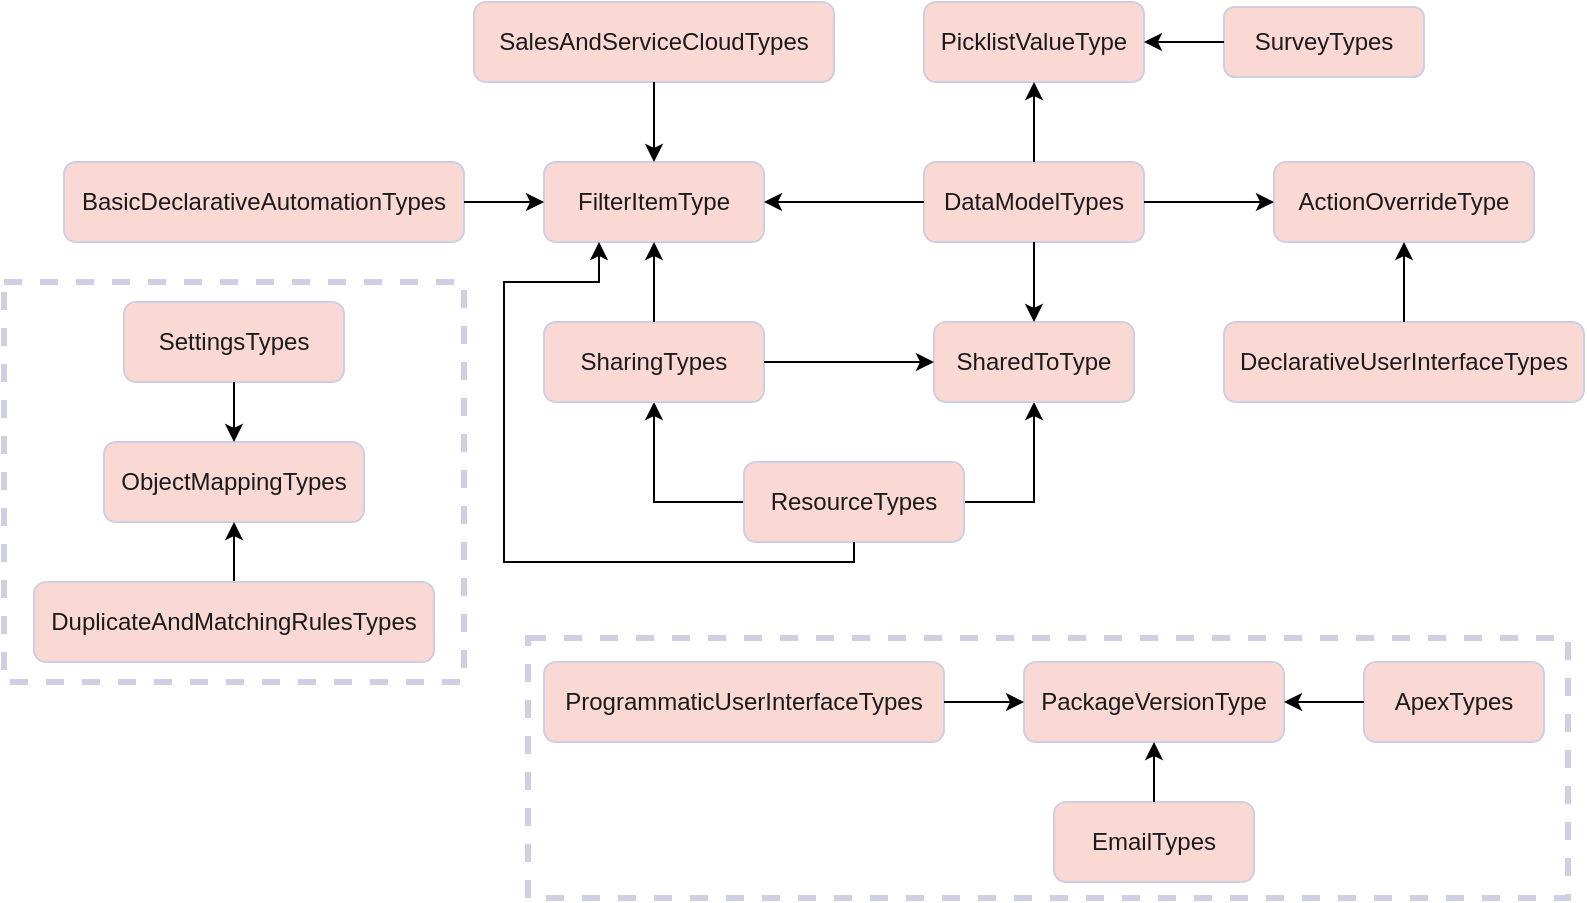 <mxfile version="16.5.1" type="device"><diagram id="BNyLMyU43pN-Q8ox1tJb" name="Page-1"><mxGraphModel dx="782" dy="585" grid="1" gridSize="10" guides="1" tooltips="1" connect="1" arrows="1" fold="1" page="1" pageScale="1" pageWidth="850" pageHeight="1100" math="0" shadow="0"><root><mxCell id="0"/><mxCell id="1" parent="0"/><mxCell id="GSQGnooPn4CozJIhr5G7-34" value="" style="group;fontColor=#1A1A1A;" parent="1" vertex="1" connectable="0"><mxGeometry x="40" y="102" width="760" height="440" as="geometry"/></mxCell><mxCell id="VjwN_eRnw1BUtJpqLGmb-1" style="edgeStyle=orthogonalEdgeStyle;rounded=0;orthogonalLoop=1;jettySize=auto;html=1;entryX=0.5;entryY=1;entryDx=0;entryDy=0;exitX=0;exitY=0.5;exitDx=0;exitDy=0;strokeColor=#000000;" parent="GSQGnooPn4CozJIhr5G7-34" source="GSQGnooPn4CozJIhr5G7-5" target="GSQGnooPn4CozJIhr5G7-6" edge="1"><mxGeometry relative="1" as="geometry"><Array as="points"><mxPoint x="295" y="250"/></Array></mxGeometry></mxCell><mxCell id="g7QvJdN4x5AlrwB24SA4-1" style="edgeStyle=orthogonalEdgeStyle;rounded=0;orthogonalLoop=1;jettySize=auto;html=1;entryX=0.5;entryY=1;entryDx=0;entryDy=0;exitX=1;exitY=0.5;exitDx=0;exitDy=0;" parent="GSQGnooPn4CozJIhr5G7-34" source="GSQGnooPn4CozJIhr5G7-5" target="GSQGnooPn4CozJIhr5G7-7" edge="1"><mxGeometry relative="1" as="geometry"/></mxCell><mxCell id="GSQGnooPn4CozJIhr5G7-5" value="ResourceTypes" style="rounded=1;whiteSpace=wrap;html=1;fillColor=#FAD9D5;strokeColor=#D0CEE2;fontColor=#1A1A1A;" parent="GSQGnooPn4CozJIhr5G7-34" vertex="1"><mxGeometry x="340" y="230" width="110" height="40" as="geometry"/></mxCell><mxCell id="GSQGnooPn4CozJIhr5G7-6" value="SharingTypes" style="rounded=1;whiteSpace=wrap;html=1;fillColor=#FAD9D5;strokeColor=#D0CEE2;fontColor=#1A1A1A;" parent="GSQGnooPn4CozJIhr5G7-34" vertex="1"><mxGeometry x="240" y="160" width="110" height="40" as="geometry"/></mxCell><mxCell id="GSQGnooPn4CozJIhr5G7-7" value="SharedToType" style="rounded=1;whiteSpace=wrap;html=1;fillColor=#FAD9D5;strokeColor=#D0CEE2;fontColor=#1A1A1A;" parent="GSQGnooPn4CozJIhr5G7-34" vertex="1"><mxGeometry x="435" y="160" width="100" height="40" as="geometry"/></mxCell><mxCell id="GSQGnooPn4CozJIhr5G7-8" value="DeclarativeUserInterfaceTypes" style="rounded=1;whiteSpace=wrap;html=1;fillColor=#FAD9D5;strokeColor=#D0CEE2;fontColor=#1A1A1A;" parent="GSQGnooPn4CozJIhr5G7-34" vertex="1"><mxGeometry x="580" y="160" width="180" height="40" as="geometry"/></mxCell><mxCell id="GSQGnooPn4CozJIhr5G7-9" value="ActionOverrideType" style="rounded=1;whiteSpace=wrap;html=1;fillColor=#FAD9D5;strokeColor=#D0CEE2;fontColor=#1A1A1A;" parent="GSQGnooPn4CozJIhr5G7-34" vertex="1"><mxGeometry x="605" y="80" width="130" height="40" as="geometry"/></mxCell><mxCell id="GSQGnooPn4CozJIhr5G7-10" value="DataModelTypes" style="rounded=1;whiteSpace=wrap;html=1;fillColor=#FAD9D5;strokeColor=#D0CEE2;fontColor=#1A1A1A;" parent="GSQGnooPn4CozJIhr5G7-34" vertex="1"><mxGeometry x="430" y="80" width="110" height="40" as="geometry"/></mxCell><mxCell id="GSQGnooPn4CozJIhr5G7-11" value="SurveyTypes" style="rounded=1;whiteSpace=wrap;html=1;fillColor=#FAD9D5;strokeColor=#D0CEE2;fontColor=#1A1A1A;" parent="GSQGnooPn4CozJIhr5G7-34" vertex="1"><mxGeometry x="580" y="2.5" width="100" height="35" as="geometry"/></mxCell><mxCell id="GSQGnooPn4CozJIhr5G7-12" value="PicklistValueType" style="rounded=1;whiteSpace=wrap;html=1;fillColor=#FAD9D5;strokeColor=#D0CEE2;fontColor=#1A1A1A;" parent="GSQGnooPn4CozJIhr5G7-34" vertex="1"><mxGeometry x="430" width="110" height="40" as="geometry"/></mxCell><mxCell id="GSQGnooPn4CozJIhr5G7-15" value="BasicDeclarativeAutomationTypes" style="rounded=1;whiteSpace=wrap;html=1;fillColor=#FAD9D5;strokeColor=#D0CEE2;fontColor=#1A1A1A;" parent="GSQGnooPn4CozJIhr5G7-34" vertex="1"><mxGeometry y="80" width="200" height="40" as="geometry"/></mxCell><mxCell id="GSQGnooPn4CozJIhr5G7-19" value="" style="group;fontColor=#1A1A1A;" parent="GSQGnooPn4CozJIhr5G7-34" vertex="1" connectable="0"><mxGeometry x="205" width="180" height="120" as="geometry"/></mxCell><mxCell id="GSQGnooPn4CozJIhr5G7-13" value="SalesAndServiceCloudTypes" style="rounded=1;whiteSpace=wrap;html=1;fillColor=#FAD9D5;strokeColor=#D0CEE2;fontColor=#1A1A1A;" parent="GSQGnooPn4CozJIhr5G7-19" vertex="1"><mxGeometry width="180" height="40" as="geometry"/></mxCell><mxCell id="GSQGnooPn4CozJIhr5G7-14" value="FilterItemType" style="rounded=1;whiteSpace=wrap;html=1;fillColor=#FAD9D5;strokeColor=#D0CEE2;fontColor=#1A1A1A;" parent="GSQGnooPn4CozJIhr5G7-19" vertex="1"><mxGeometry x="35" y="80" width="110" height="40" as="geometry"/></mxCell><mxCell id="GSQGnooPn4CozJIhr5G7-18" value="" style="edgeStyle=orthogonalEdgeStyle;rounded=0;orthogonalLoop=1;jettySize=auto;html=1;strokeColor=#000000;fontColor=#1A1A1A;exitX=0.5;exitY=1;exitDx=0;exitDy=0;" parent="GSQGnooPn4CozJIhr5G7-19" source="GSQGnooPn4CozJIhr5G7-13" target="GSQGnooPn4CozJIhr5G7-14" edge="1"><mxGeometry relative="1" as="geometry"/></mxCell><mxCell id="GSQGnooPn4CozJIhr5G7-31" value="" style="edgeStyle=orthogonalEdgeStyle;rounded=0;orthogonalLoop=1;jettySize=auto;html=1;strokeColor=#000000;fontColor=#1A1A1A;exitX=1;exitY=0.5;exitDx=0;exitDy=0;entryX=0;entryY=0.5;entryDx=0;entryDy=0;" parent="GSQGnooPn4CozJIhr5G7-34" source="GSQGnooPn4CozJIhr5G7-6" target="GSQGnooPn4CozJIhr5G7-7" edge="1"><mxGeometry relative="1" as="geometry"><mxPoint x="380" y="220" as="sourcePoint"/><Array as="points"><mxPoint x="380" y="180"/><mxPoint x="380" y="180"/></Array></mxGeometry></mxCell><mxCell id="GSQGnooPn4CozJIhr5G7-27" value="" style="edgeStyle=orthogonalEdgeStyle;rounded=0;orthogonalLoop=1;jettySize=auto;html=1;strokeColor=#000000;fontColor=#1A1A1A;" parent="GSQGnooPn4CozJIhr5G7-34" source="GSQGnooPn4CozJIhr5G7-8" target="GSQGnooPn4CozJIhr5G7-9" edge="1"><mxGeometry relative="1" as="geometry"/></mxCell><mxCell id="GSQGnooPn4CozJIhr5G7-26" value="" style="edgeStyle=orthogonalEdgeStyle;rounded=0;orthogonalLoop=1;jettySize=auto;html=1;strokeColor=#000000;fontColor=#1A1A1A;" parent="GSQGnooPn4CozJIhr5G7-34" source="GSQGnooPn4CozJIhr5G7-10" target="GSQGnooPn4CozJIhr5G7-9" edge="1"><mxGeometry relative="1" as="geometry"/></mxCell><mxCell id="GSQGnooPn4CozJIhr5G7-28" value="" style="edgeStyle=orthogonalEdgeStyle;rounded=0;orthogonalLoop=1;jettySize=auto;html=1;strokeColor=#000000;fontColor=#1A1A1A;" parent="GSQGnooPn4CozJIhr5G7-34" source="GSQGnooPn4CozJIhr5G7-10" target="GSQGnooPn4CozJIhr5G7-7" edge="1"><mxGeometry relative="1" as="geometry"/></mxCell><mxCell id="GSQGnooPn4CozJIhr5G7-24" value="" style="edgeStyle=orthogonalEdgeStyle;rounded=0;orthogonalLoop=1;jettySize=auto;html=1;strokeColor=#000000;fontColor=#1A1A1A;" parent="GSQGnooPn4CozJIhr5G7-34" source="GSQGnooPn4CozJIhr5G7-10" target="GSQGnooPn4CozJIhr5G7-12" edge="1"><mxGeometry relative="1" as="geometry"/></mxCell><mxCell id="GSQGnooPn4CozJIhr5G7-25" value="" style="edgeStyle=orthogonalEdgeStyle;rounded=0;orthogonalLoop=1;jettySize=auto;html=1;strokeColor=#000000;fontColor=#1A1A1A;" parent="GSQGnooPn4CozJIhr5G7-34" source="GSQGnooPn4CozJIhr5G7-11" target="GSQGnooPn4CozJIhr5G7-12" edge="1"><mxGeometry relative="1" as="geometry"/></mxCell><mxCell id="GSQGnooPn4CozJIhr5G7-20" value="" style="edgeStyle=orthogonalEdgeStyle;rounded=0;orthogonalLoop=1;jettySize=auto;html=1;strokeColor=#000000;fontColor=#1A1A1A;" parent="GSQGnooPn4CozJIhr5G7-34" source="GSQGnooPn4CozJIhr5G7-15" target="GSQGnooPn4CozJIhr5G7-14" edge="1"><mxGeometry relative="1" as="geometry"/></mxCell><mxCell id="GSQGnooPn4CozJIhr5G7-21" value="" style="edgeStyle=orthogonalEdgeStyle;rounded=0;orthogonalLoop=1;jettySize=auto;html=1;strokeColor=#000000;fontColor=#1A1A1A;" parent="GSQGnooPn4CozJIhr5G7-34" source="GSQGnooPn4CozJIhr5G7-10" target="GSQGnooPn4CozJIhr5G7-14" edge="1"><mxGeometry relative="1" as="geometry"/></mxCell><mxCell id="GSQGnooPn4CozJIhr5G7-30" value="" style="edgeStyle=orthogonalEdgeStyle;rounded=0;orthogonalLoop=1;jettySize=auto;html=1;strokeColor=#000000;fontColor=#1A1A1A;exitX=0.5;exitY=0;exitDx=0;exitDy=0;" parent="GSQGnooPn4CozJIhr5G7-34" source="GSQGnooPn4CozJIhr5G7-6" target="GSQGnooPn4CozJIhr5G7-14" edge="1"><mxGeometry relative="1" as="geometry"><Array as="points"><mxPoint x="295" y="160"/><mxPoint x="295" y="160"/></Array></mxGeometry></mxCell><mxCell id="GSQGnooPn4CozJIhr5G7-32" value="" style="edgeStyle=orthogonalEdgeStyle;rounded=0;orthogonalLoop=1;jettySize=auto;html=1;strokeColor=#000000;fontColor=#1A1A1A;exitX=0.5;exitY=1;exitDx=0;exitDy=0;entryX=0.25;entryY=1;entryDx=0;entryDy=0;" parent="GSQGnooPn4CozJIhr5G7-34" source="GSQGnooPn4CozJIhr5G7-5" target="GSQGnooPn4CozJIhr5G7-14" edge="1"><mxGeometry relative="1" as="geometry"><Array as="points"><mxPoint x="395" y="280"/><mxPoint x="220" y="280"/><mxPoint x="220" y="140"/><mxPoint x="268" y="140"/></Array></mxGeometry></mxCell><mxCell id="GSQGnooPn4CozJIhr5G7-40" value="" style="whiteSpace=wrap;html=1;rounded=0;strokeColor=#D0CEE2;strokeWidth=3;dashed=1;fillColor=none;fontColor=#1A1A1A;" parent="GSQGnooPn4CozJIhr5G7-34" vertex="1"><mxGeometry x="-30" y="140" width="230" height="200" as="geometry"/></mxCell><mxCell id="GSQGnooPn4CozJIhr5G7-16" value="SettingsTypes" style="rounded=1;whiteSpace=wrap;html=1;fillColor=#FAD9D5;strokeColor=#D0CEE2;fontColor=#1A1A1A;" parent="GSQGnooPn4CozJIhr5G7-34" vertex="1"><mxGeometry x="30" y="150" width="110" height="40" as="geometry"/></mxCell><mxCell id="GSQGnooPn4CozJIhr5G7-41" value="" style="rounded=0;whiteSpace=wrap;html=1;dashed=1;strokeColor=#D0CEE2;strokeWidth=3;fillColor=none;fontColor=#1A1A1A;" parent="GSQGnooPn4CozJIhr5G7-34" vertex="1"><mxGeometry x="232" y="318" width="520" height="130" as="geometry"/></mxCell><mxCell id="GSQGnooPn4CozJIhr5G7-35" value="" style="group;fontColor=#1A1A1A;" parent="1" vertex="1" connectable="0"><mxGeometry x="60" y="322" width="165" height="110" as="geometry"/></mxCell><mxCell id="GSQGnooPn4CozJIhr5G7-17" value="ObjectMappingTypes" style="rounded=1;whiteSpace=wrap;html=1;fillColor=#FAD9D5;strokeColor=#D0CEE2;fontColor=#1A1A1A;" parent="GSQGnooPn4CozJIhr5G7-35" vertex="1"><mxGeometry width="130" height="40" as="geometry"/></mxCell><mxCell id="FU44-2uu-doTGI6PSctR-2" value="" style="edgeStyle=orthogonalEdgeStyle;rounded=0;orthogonalLoop=1;jettySize=auto;html=1;" edge="1" parent="GSQGnooPn4CozJIhr5G7-35" source="FU44-2uu-doTGI6PSctR-1" target="GSQGnooPn4CozJIhr5G7-17"><mxGeometry relative="1" as="geometry"/></mxCell><mxCell id="FU44-2uu-doTGI6PSctR-1" value="DuplicateAndMatchingRulesTypes" style="rounded=1;whiteSpace=wrap;html=1;fillColor=#FAD9D5;strokeColor=#D0CEE2;fontColor=#1A1A1A;" vertex="1" parent="GSQGnooPn4CozJIhr5G7-35"><mxGeometry x="-35" y="70" width="200" height="40" as="geometry"/></mxCell><mxCell id="GSQGnooPn4CozJIhr5G7-33" value="" style="edgeStyle=orthogonalEdgeStyle;rounded=0;orthogonalLoop=1;jettySize=auto;html=1;strokeColor=#000000;fontColor=#1A1A1A;" parent="1" source="GSQGnooPn4CozJIhr5G7-16" target="GSQGnooPn4CozJIhr5G7-17" edge="1"><mxGeometry relative="1" as="geometry"/></mxCell><mxCell id="GSQGnooPn4CozJIhr5G7-1" value="PackageVersionType" style="rounded=1;whiteSpace=wrap;html=1;fillColor=#FAD9D5;strokeColor=#D0CEE2;fontColor=#1A1A1A;" parent="1" vertex="1"><mxGeometry x="520" y="432" width="130" height="40" as="geometry"/></mxCell><mxCell id="GSQGnooPn4CozJIhr5G7-2" value="ApexTypes&lt;span style=&quot;color: rgba(0 , 0 , 0 , 0) ; font-family: monospace ; font-size: 0px&quot;&gt;%3CmxGraphModel%3E%3Croot%3E%3CmxCell%20id%3D%220%22%2F%3E%3CmxCell%20id%3D%221%22%20parent%3D%220%22%2F%3E%3CmxCell%20id%3D%222%22%20value%3D%22PackageVersionType%22%20style%3D%22rounded%3D1%3BwhiteSpace%3Dwrap%3Bhtml%3D1%3B%22%20vertex%3D%221%22%20parent%3D%221%22%3E%3CmxGeometry%20x%3D%22340%22%20y%3D%22270%22%20width%3D%22130%22%20height%3D%2260%22%20as%3D%22geometry%22%2F%3E%3C%2FmxCell%3E%3C%2Froot%3E%3C%2FmxGraphModel%3E&lt;/span&gt;" style="rounded=1;whiteSpace=wrap;html=1;fillColor=#FAD9D5;strokeColor=#D0CEE2;fontColor=#1A1A1A;" parent="1" vertex="1"><mxGeometry x="690" y="432" width="90" height="40" as="geometry"/></mxCell><mxCell id="GSQGnooPn4CozJIhr5G7-3" value="EmailTypes" style="rounded=1;whiteSpace=wrap;html=1;fillColor=#FAD9D5;strokeColor=#D0CEE2;fontColor=#1A1A1A;" parent="1" vertex="1"><mxGeometry x="535" y="502" width="100" height="40" as="geometry"/></mxCell><mxCell id="GSQGnooPn4CozJIhr5G7-4" value="ProgrammaticUserInterfaceTypes" style="rounded=1;whiteSpace=wrap;html=1;fillColor=#FAD9D5;strokeColor=#D0CEE2;fontColor=#1A1A1A;" parent="1" vertex="1"><mxGeometry x="280" y="432" width="200" height="40" as="geometry"/></mxCell><mxCell id="GSQGnooPn4CozJIhr5G7-38" value="" style="edgeStyle=orthogonalEdgeStyle;rounded=0;orthogonalLoop=1;jettySize=auto;html=1;strokeColor=#000000;fontColor=#1A1A1A;" parent="1" source="GSQGnooPn4CozJIhr5G7-2" target="GSQGnooPn4CozJIhr5G7-1" edge="1"><mxGeometry relative="1" as="geometry"/></mxCell><mxCell id="GSQGnooPn4CozJIhr5G7-36" value="" style="edgeStyle=orthogonalEdgeStyle;rounded=0;orthogonalLoop=1;jettySize=auto;html=1;strokeColor=#000000;fontColor=#1A1A1A;" parent="1" source="GSQGnooPn4CozJIhr5G7-3" target="GSQGnooPn4CozJIhr5G7-1" edge="1"><mxGeometry relative="1" as="geometry"/></mxCell><mxCell id="GSQGnooPn4CozJIhr5G7-37" value="" style="edgeStyle=orthogonalEdgeStyle;rounded=0;orthogonalLoop=1;jettySize=auto;html=1;strokeColor=#000000;fontColor=#1A1A1A;" parent="1" source="GSQGnooPn4CozJIhr5G7-4" target="GSQGnooPn4CozJIhr5G7-1" edge="1"><mxGeometry relative="1" as="geometry"/></mxCell></root></mxGraphModel></diagram></mxfile>